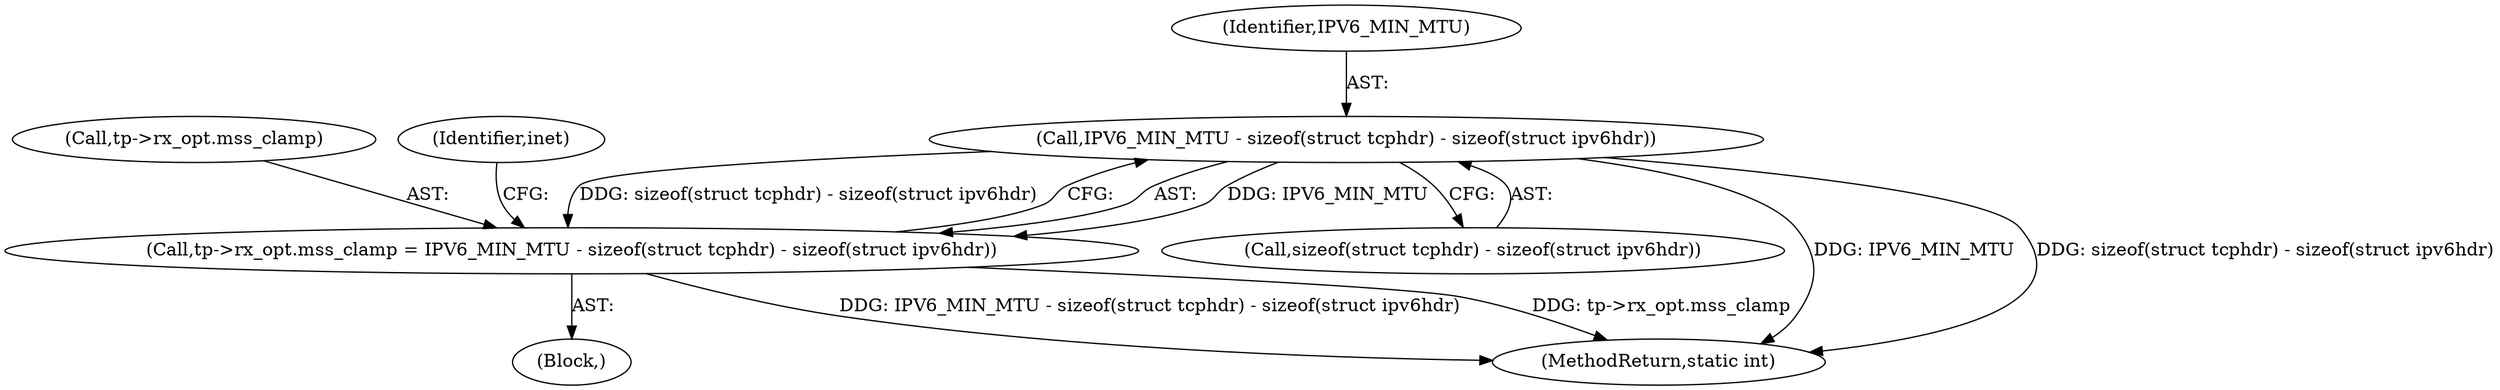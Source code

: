 digraph "0_linux_45f6fad84cc305103b28d73482b344d7f5b76f39_15@API" {
"1000629" [label="(Call,IPV6_MIN_MTU - sizeof(struct tcphdr) - sizeof(struct ipv6hdr))"];
"1000623" [label="(Call,tp->rx_opt.mss_clamp = IPV6_MIN_MTU - sizeof(struct tcphdr) - sizeof(struct ipv6hdr))"];
"1000631" [label="(Call,sizeof(struct tcphdr) - sizeof(struct ipv6hdr))"];
"1000717" [label="(MethodReturn,static int)"];
"1000630" [label="(Identifier,IPV6_MIN_MTU)"];
"1000623" [label="(Call,tp->rx_opt.mss_clamp = IPV6_MIN_MTU - sizeof(struct tcphdr) - sizeof(struct ipv6hdr))"];
"1000624" [label="(Call,tp->rx_opt.mss_clamp)"];
"1000629" [label="(Call,IPV6_MIN_MTU - sizeof(struct tcphdr) - sizeof(struct ipv6hdr))"];
"1000638" [label="(Identifier,inet)"];
"1000109" [label="(Block,)"];
"1000629" -> "1000623"  [label="AST: "];
"1000629" -> "1000631"  [label="CFG: "];
"1000630" -> "1000629"  [label="AST: "];
"1000631" -> "1000629"  [label="AST: "];
"1000623" -> "1000629"  [label="CFG: "];
"1000629" -> "1000717"  [label="DDG: IPV6_MIN_MTU"];
"1000629" -> "1000717"  [label="DDG: sizeof(struct tcphdr) - sizeof(struct ipv6hdr)"];
"1000629" -> "1000623"  [label="DDG: IPV6_MIN_MTU"];
"1000629" -> "1000623"  [label="DDG: sizeof(struct tcphdr) - sizeof(struct ipv6hdr)"];
"1000623" -> "1000109"  [label="AST: "];
"1000624" -> "1000623"  [label="AST: "];
"1000638" -> "1000623"  [label="CFG: "];
"1000623" -> "1000717"  [label="DDG: IPV6_MIN_MTU - sizeof(struct tcphdr) - sizeof(struct ipv6hdr)"];
"1000623" -> "1000717"  [label="DDG: tp->rx_opt.mss_clamp"];
}
